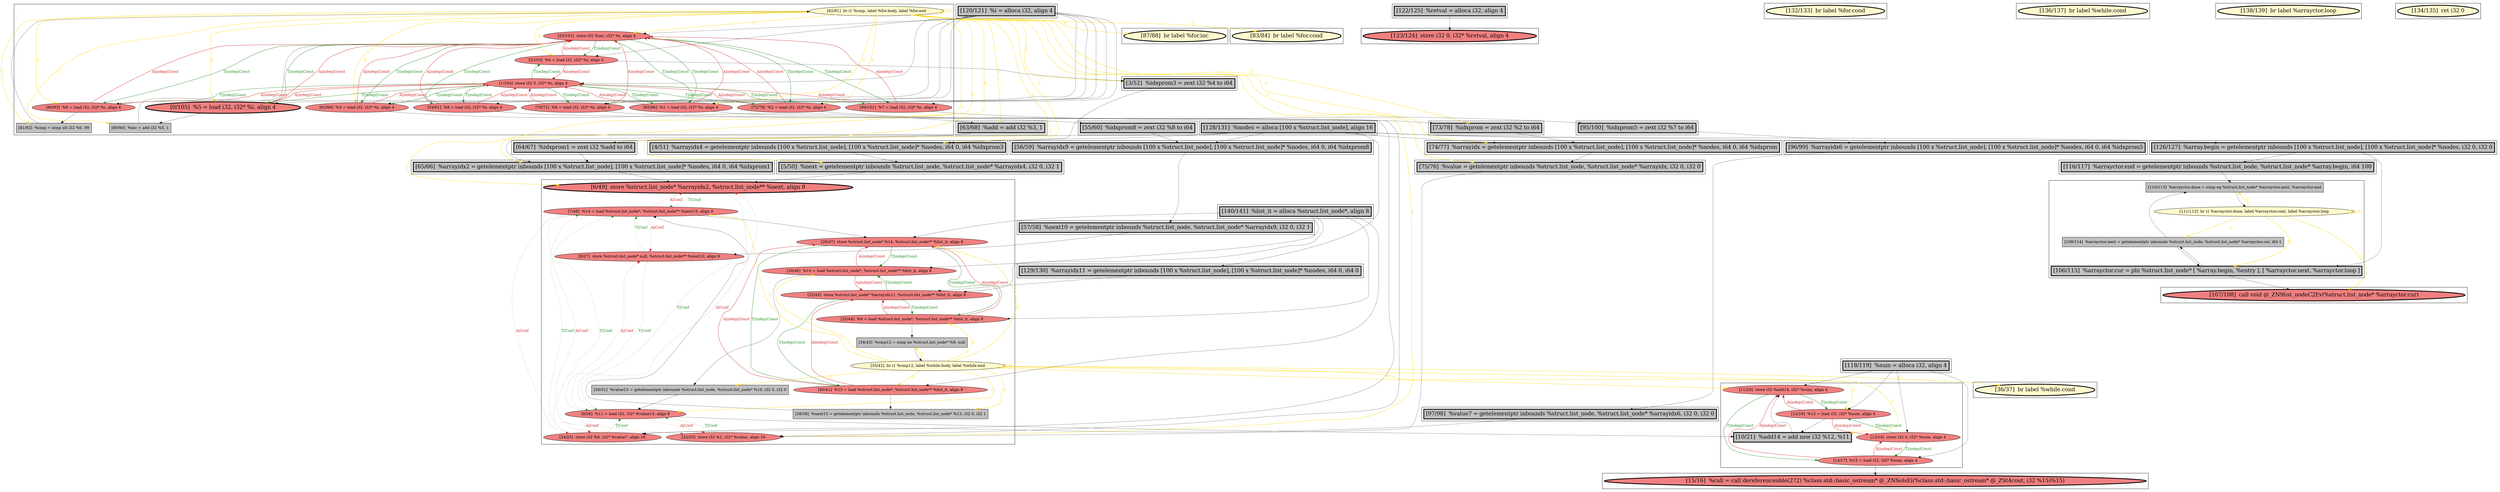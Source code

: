 
digraph G {



node281->node279 [style=solid,color=gold,label="C",penwidth=1.0,fontcolor=gold ]
node281->node273 [style=solid,color=gold,label="C",penwidth=1.0,fontcolor=gold ]
node331->node332 [style=solid,color=black,label="",penwidth=0.5,fontcolor=black ]
node281->node304 [style=solid,color=gold,label="C",penwidth=1.0,fontcolor=gold ]
node281->node325 [style=solid,color=gold,label="C",penwidth=1.0,fontcolor=gold ]
node281->node269 [style=solid,color=gold,label="C",penwidth=1.0,fontcolor=gold ]
node281->node277 [style=solid,color=gold,label="C",penwidth=1.0,fontcolor=gold ]
node272->node279 [style=solid,color=firebrick3,label="A|indep|Const",penwidth=1.0,fontcolor=firebrick3 ]
node294->node300 [style=solid,color=forestgreen,label="T|indep|Const",penwidth=1.0,fontcolor=forestgreen ]
node300->node294 [style=solid,color=firebrick3,label="A|indep|Const",penwidth=1.0,fontcolor=firebrick3 ]
node281->node266 [style=solid,color=gold,label="C",penwidth=1.0,fontcolor=gold ]
node279->node272 [style=solid,color=forestgreen,label="T|indep|Const",penwidth=1.0,fontcolor=forestgreen ]
node328->node330 [style=solid,color=forestgreen,label="T|indep|Const",penwidth=1.0,fontcolor=forestgreen ]
node330->node328 [style=solid,color=firebrick3,label="A|indep|Const",penwidth=1.0,fontcolor=firebrick3 ]
node291->node297 [style=dotted,color=forestgreen,label="T|Conf",penwidth=1.0,fontcolor=forestgreen ]
node297->node291 [style=dotted,color=firebrick3,label="A|Conf",penwidth=1.0,fontcolor=firebrick3 ]
node279->node274 [style=solid,color=forestgreen,label="T|indep|Const",penwidth=1.0,fontcolor=forestgreen ]
node301->node304 [style=dotted,color=firebrick3,label="A|Conf",penwidth=1.0,fontcolor=firebrick3 ]
node281->node313 [style=solid,color=gold,label="C",penwidth=1.0,fontcolor=gold ]
node295->node292 [style=solid,color=gold,label="C",penwidth=1.0,fontcolor=gold ]
node301->node302 [style=dotted,color=firebrick3,label="A|Conf",penwidth=1.0,fontcolor=firebrick3 ]
node281->node291 [style=solid,color=gold,label="C",penwidth=1.0,fontcolor=gold ]
node290->node309 [style=solid,color=black,label="",penwidth=0.5,fontcolor=black ]
node270->node279 [style=solid,color=black,label="",penwidth=0.5,fontcolor=black ]
node267->node289 [style=solid,color=black,label="",penwidth=0.5,fontcolor=black ]
node279->node278 [style=solid,color=forestgreen,label="T|indep|Const",penwidth=1.0,fontcolor=forestgreen ]
node281->node318 [style=solid,color=gold,label="C",penwidth=1.0,fontcolor=gold ]
node310->node312 [style=solid,color=black,label="",penwidth=0.5,fontcolor=black ]
node302->node297 [style=dotted,color=forestgreen,label="T|Conf",penwidth=1.0,fontcolor=forestgreen ]
node269->node325 [style=solid,color=black,label="",penwidth=0.5,fontcolor=black ]
node303->node294 [style=solid,color=firebrick3,label="A|indep|Const",penwidth=1.0,fontcolor=firebrick3 ]
node327->node328 [style=solid,color=firebrick3,label="A|indep|Const",penwidth=1.0,fontcolor=firebrick3 ]
node275->node279 [style=solid,color=firebrick3,label="A|indep|Const",penwidth=1.0,fontcolor=firebrick3 ]
node330->node326 [style=solid,color=firebrick3,label="A|indep|Const",penwidth=1.0,fontcolor=firebrick3 ]
node325->node335 [style=solid,color=black,label="",penwidth=0.5,fontcolor=black ]
node281->node316 [style=solid,color=gold,label="C",penwidth=1.0,fontcolor=gold ]
node270->node273 [style=solid,color=black,label="",penwidth=0.5,fontcolor=black ]
node300->node305 [style=solid,color=black,label="",penwidth=0.5,fontcolor=black ]
node280->node285 [style=solid,color=forestgreen,label="T|indep|Const",penwidth=1.0,fontcolor=forestgreen ]
node270->node275 [style=solid,color=black,label="",penwidth=0.5,fontcolor=black ]
node281->node335 [style=solid,color=gold,label="C",penwidth=1.0,fontcolor=gold ]
node280->node273 [style=solid,color=forestgreen,label="T|indep|Const",penwidth=1.0,fontcolor=forestgreen ]
node295->node296 [style=solid,color=gold,label="C",penwidth=1.0,fontcolor=gold ]
node282->node276 [style=solid,color=black,label="",penwidth=0.5,fontcolor=black ]
node279->node283 [style=solid,color=forestgreen,label="T|indep|Const",penwidth=1.0,fontcolor=forestgreen ]
node281->node283 [style=solid,color=gold,label="C",penwidth=1.0,fontcolor=gold ]
node333->node306 [style=solid,color=black,label="",penwidth=0.5,fontcolor=black ]
node295->node295 [style=solid,color=gold,label="C",penwidth=1.0,fontcolor=gold ]
node318->node319 [style=solid,color=black,label="",penwidth=0.5,fontcolor=black ]
node296->node293 [style=solid,color=forestgreen,label="T|indep|Const",penwidth=1.0,fontcolor=forestgreen ]
node290->node312 [style=solid,color=black,label="",penwidth=0.5,fontcolor=black ]
node332->node332 [style=solid,color=gold,label="C",penwidth=1.0,fontcolor=gold ]
node295->node328 [style=solid,color=gold,label="C",penwidth=1.0,fontcolor=gold ]
node309->node324 [style=solid,color=black,label="",penwidth=0.5,fontcolor=black ]
node312->node314 [style=solid,color=black,label="",penwidth=0.5,fontcolor=black ]
node282->node280 [style=solid,color=firebrick3,label="A|indep|Const",penwidth=1.0,fontcolor=firebrick3 ]
node274->node279 [style=solid,color=firebrick3,label="A|indep|Const",penwidth=1.0,fontcolor=firebrick3 ]
node295->node297 [style=solid,color=gold,label="C",penwidth=1.0,fontcolor=gold ]
node268->node326 [style=solid,color=black,label="",penwidth=0.5,fontcolor=black ]
node279->node275 [style=solid,color=forestgreen,label="T|indep|Const",penwidth=1.0,fontcolor=forestgreen ]
node295->node299 [style=solid,color=gold,label="C",penwidth=1.0,fontcolor=gold ]
node295->node330 [style=solid,color=gold,label="C",penwidth=1.0,fontcolor=gold ]
node280->node277 [style=solid,color=forestgreen,label="T|indep|Const",penwidth=1.0,fontcolor=forestgreen ]
node295->node300 [style=solid,color=gold,label="C",penwidth=1.0,fontcolor=gold ]
node271->node265 [style=solid,color=black,label="",penwidth=0.5,fontcolor=black ]
node270->node283 [style=solid,color=black,label="",penwidth=0.5,fontcolor=black ]
node280->node274 [style=solid,color=forestgreen,label="T|indep|Const",penwidth=1.0,fontcolor=forestgreen ]
node296->node300 [style=solid,color=forestgreen,label="T|indep|Const",penwidth=1.0,fontcolor=forestgreen ]
node270->node285 [style=solid,color=black,label="",penwidth=0.5,fontcolor=black ]
node279->node282 [style=solid,color=forestgreen,label="T|indep|Const",penwidth=1.0,fontcolor=forestgreen ]
node292->node295 [style=solid,color=black,label="",penwidth=0.5,fontcolor=black ]
node281->node285 [style=solid,color=gold,label="C",penwidth=1.0,fontcolor=gold ]
node281->node281 [style=solid,color=gold,label="C",penwidth=1.0,fontcolor=gold ]
node332->node333 [style=solid,color=gold,label="C",penwidth=1.0,fontcolor=gold ]
node295->node293 [style=solid,color=gold,label="C",penwidth=1.0,fontcolor=gold ]
node327->node326 [style=solid,color=firebrick3,label="A|indep|Const",penwidth=1.0,fontcolor=firebrick3 ]
node290->node318 [style=solid,color=black,label="",penwidth=0.5,fontcolor=black ]
node297->node296 [style=solid,color=black,label="",penwidth=0.5,fontcolor=black ]
node295->node320 [style=solid,color=gold,label="C",penwidth=1.0,fontcolor=gold ]
node270->node282 [style=solid,color=black,label="",penwidth=0.5,fontcolor=black ]
node295->node329 [style=solid,color=gold,label="C",penwidth=1.0,fontcolor=gold ]
node274->node280 [style=solid,color=firebrick3,label="A|indep|Const",penwidth=1.0,fontcolor=firebrick3 ]
node270->node277 [style=solid,color=black,label="",penwidth=0.5,fontcolor=black ]
node311->node300 [style=solid,color=black,label="",penwidth=0.5,fontcolor=black ]
node273->node269 [style=solid,color=black,label="",penwidth=0.5,fontcolor=black ]
node283->node280 [style=solid,color=firebrick3,label="A|indep|Const",penwidth=1.0,fontcolor=firebrick3 ]
node280->node283 [style=solid,color=forestgreen,label="T|indep|Const",penwidth=1.0,fontcolor=forestgreen ]
node295->node305 [style=solid,color=gold,label="C",penwidth=1.0,fontcolor=gold ]
node297->node302 [style=dotted,color=firebrick3,label="A|Conf",penwidth=1.0,fontcolor=firebrick3 ]
node334->node333 [style=solid,color=black,label="",penwidth=0.5,fontcolor=black ]
node333->node334 [style=solid,color=black,label="",penwidth=0.5,fontcolor=black ]
node271->node333 [style=solid,color=black,label="",penwidth=0.5,fontcolor=black ]
node273->node280 [style=solid,color=firebrick3,label="A|indep|Const",penwidth=1.0,fontcolor=firebrick3 ]
node321->node313 [style=solid,color=black,label="",penwidth=0.5,fontcolor=black ]
node281->node321 [style=solid,color=gold,label="C",penwidth=1.0,fontcolor=gold ]
node319->node291 [style=solid,color=black,label="",penwidth=0.5,fontcolor=black ]
node281->node319 [style=solid,color=gold,label="C",penwidth=1.0,fontcolor=gold ]
node290->node325 [style=solid,color=black,label="",penwidth=0.5,fontcolor=black ]
node281->node317 [style=solid,color=gold,label="C",penwidth=1.0,fontcolor=gold ]
node275->node291 [style=solid,color=black,label="",penwidth=0.5,fontcolor=black ]
node332->node334 [style=solid,color=gold,label="C",penwidth=1.0,fontcolor=gold ]
node270->node280 [style=solid,color=black,label="",penwidth=0.5,fontcolor=black ]
node295->node301 [style=solid,color=gold,label="C",penwidth=1.0,fontcolor=gold ]
node277->node316 [style=solid,color=black,label="",penwidth=0.5,fontcolor=black ]
node268->node328 [style=solid,color=black,label="",penwidth=0.5,fontcolor=black ]
node275->node280 [style=solid,color=firebrick3,label="A|indep|Const",penwidth=1.0,fontcolor=firebrick3 ]
node311->node293 [style=solid,color=black,label="",penwidth=0.5,fontcolor=black ]
node326->node330 [style=solid,color=forestgreen,label="T|indep|Const",penwidth=1.0,fontcolor=forestgreen ]
node324->node298 [style=solid,color=black,label="",penwidth=0.5,fontcolor=black ]
node268->node327 [style=solid,color=black,label="",penwidth=0.5,fontcolor=black ]
node311->node294 [style=solid,color=black,label="",penwidth=0.5,fontcolor=black ]
node281->node284 [style=solid,color=gold,label="C",penwidth=1.0,fontcolor=gold ]
node284->node281 [style=solid,color=black,label="",penwidth=0.5,fontcolor=black ]
node270->node274 [style=solid,color=black,label="",penwidth=0.5,fontcolor=black ]
node278->node302 [style=solid,color=black,label="",penwidth=0.5,fontcolor=black ]
node326->node327 [style=solid,color=forestgreen,label="T|indep|Const",penwidth=1.0,fontcolor=forestgreen ]
node323->node309 [style=solid,color=black,label="",penwidth=0.5,fontcolor=black ]
node335->node304 [style=solid,color=black,label="",penwidth=0.5,fontcolor=black ]
node270->node278 [style=solid,color=black,label="",penwidth=0.5,fontcolor=black ]
node301->node298 [style=dotted,color=firebrick3,label="A|Conf",penwidth=1.0,fontcolor=firebrick3 ]
node329->node328 [style=solid,color=black,label="",penwidth=0.5,fontcolor=black ]
node290->node287 [style=solid,color=black,label="",penwidth=0.5,fontcolor=black ]
node272->node310 [style=solid,color=black,label="",penwidth=0.5,fontcolor=black ]
node280->node275 [style=solid,color=forestgreen,label="T|indep|Const",penwidth=1.0,fontcolor=forestgreen ]
node276->node279 [style=solid,color=black,label="",penwidth=0.5,fontcolor=black ]
node299->node297 [style=solid,color=black,label="",penwidth=0.5,fontcolor=black ]
node296->node303 [style=solid,color=forestgreen,label="T|indep|Const",penwidth=1.0,fontcolor=forestgreen ]
node303->node299 [style=solid,color=black,label="",penwidth=0.5,fontcolor=black ]
node327->node322 [style=solid,color=black,label="",penwidth=0.5,fontcolor=black ]
node268->node330 [style=solid,color=black,label="",penwidth=0.5,fontcolor=black ]
node281->node315 [style=solid,color=gold,label="C",penwidth=1.0,fontcolor=gold ]
node314->node302 [style=solid,color=black,label="",penwidth=0.5,fontcolor=black ]
node301->node329 [style=solid,color=black,label="",penwidth=0.5,fontcolor=black ]
node277->node279 [style=solid,color=firebrick3,label="A|indep|Const",penwidth=1.0,fontcolor=firebrick3 ]
node281->node282 [style=solid,color=gold,label="C",penwidth=1.0,fontcolor=gold ]
node279->node277 [style=solid,color=forestgreen,label="T|indep|Const",penwidth=1.0,fontcolor=forestgreen ]
node277->node280 [style=solid,color=firebrick3,label="A|indep|Const",penwidth=1.0,fontcolor=firebrick3 ]
node287->node294 [style=solid,color=black,label="",penwidth=0.5,fontcolor=black ]
node295->node303 [style=solid,color=gold,label="C",penwidth=1.0,fontcolor=gold ]
node274->node323 [style=solid,color=black,label="",penwidth=0.5,fontcolor=black ]
node305->node301 [style=solid,color=black,label="",penwidth=0.5,fontcolor=black ]
node298->node301 [style=dotted,color=forestgreen,label="T|Conf",penwidth=1.0,fontcolor=forestgreen ]
node301->node291 [style=dotted,color=firebrick3,label="A|Conf",penwidth=1.0,fontcolor=firebrick3 ]
node272->node280 [style=solid,color=firebrick3,label="A|indep|Const",penwidth=1.0,fontcolor=firebrick3 ]
node280->node272 [style=solid,color=forestgreen,label="T|indep|Const",penwidth=1.0,fontcolor=forestgreen ]
node280->node278 [style=solid,color=forestgreen,label="T|indep|Const",penwidth=1.0,fontcolor=forestgreen ]
node278->node280 [style=solid,color=firebrick3,label="A|indep|Const",penwidth=1.0,fontcolor=firebrick3 ]
node334->node331 [style=solid,color=black,label="",penwidth=0.5,fontcolor=black ]
node293->node296 [style=solid,color=firebrick3,label="A|indep|Const",penwidth=1.0,fontcolor=firebrick3 ]
node330->node329 [style=solid,color=black,label="",penwidth=0.5,fontcolor=black ]
node283->node266 [style=solid,color=black,label="",penwidth=0.5,fontcolor=black ]
node316->node318 [style=solid,color=black,label="",penwidth=0.5,fontcolor=black ]
node328->node327 [style=solid,color=forestgreen,label="T|indep|Const",penwidth=1.0,fontcolor=forestgreen ]
node332->node306 [style=solid,color=gold,label="C",penwidth=1.0,fontcolor=gold ]
node282->node279 [style=solid,color=firebrick3,label="A|indep|Const",penwidth=1.0,fontcolor=firebrick3 ]
node300->node296 [style=solid,color=firebrick3,label="A|indep|Const",penwidth=1.0,fontcolor=firebrick3 ]
node265->node331 [style=solid,color=black,label="",penwidth=0.5,fontcolor=black ]
node280->node282 [style=solid,color=forestgreen,label="T|indep|Const",penwidth=1.0,fontcolor=forestgreen ]
node304->node301 [style=dotted,color=forestgreen,label="T|Conf",penwidth=1.0,fontcolor=forestgreen ]
node294->node303 [style=solid,color=forestgreen,label="T|indep|Const",penwidth=1.0,fontcolor=forestgreen ]
node285->node284 [style=solid,color=black,label="",penwidth=0.5,fontcolor=black ]
node291->node301 [style=dotted,color=forestgreen,label="T|Conf",penwidth=1.0,fontcolor=forestgreen ]
node279->node273 [style=solid,color=forestgreen,label="T|indep|Const",penwidth=1.0,fontcolor=forestgreen ]
node281->node275 [style=solid,color=gold,label="C",penwidth=1.0,fontcolor=gold ]
node273->node279 [style=solid,color=firebrick3,label="A|indep|Const",penwidth=1.0,fontcolor=firebrick3 ]
node270->node272 [style=solid,color=black,label="",penwidth=0.5,fontcolor=black ]
node303->node296 [style=solid,color=firebrick3,label="A|indep|Const",penwidth=1.0,fontcolor=firebrick3 ]
node293->node294 [style=solid,color=firebrick3,label="A|indep|Const",penwidth=1.0,fontcolor=firebrick3 ]
node290->node313 [style=solid,color=black,label="",penwidth=0.5,fontcolor=black ]
node294->node293 [style=solid,color=forestgreen,label="T|indep|Const",penwidth=1.0,fontcolor=forestgreen ]
node297->node298 [style=dotted,color=firebrick3,label="A|Conf",penwidth=1.0,fontcolor=firebrick3 ]
node298->node297 [style=dotted,color=forestgreen,label="T|Conf",penwidth=1.0,fontcolor=forestgreen ]
node281->node276 [style=solid,color=gold,label="C",penwidth=1.0,fontcolor=gold ]
node297->node304 [style=dotted,color=firebrick3,label="A|Conf",penwidth=1.0,fontcolor=firebrick3 ]
node304->node297 [style=dotted,color=forestgreen,label="T|Conf",penwidth=1.0,fontcolor=forestgreen ]
node285->node279 [style=solid,color=firebrick3,label="A|indep|Const",penwidth=1.0,fontcolor=firebrick3 ]
node302->node301 [style=dotted,color=forestgreen,label="T|Conf",penwidth=1.0,fontcolor=forestgreen ]
node293->node292 [style=solid,color=black,label="",penwidth=0.5,fontcolor=black ]
node279->node285 [style=solid,color=forestgreen,label="T|indep|Const",penwidth=1.0,fontcolor=forestgreen ]
node290->node271 [style=solid,color=black,label="",penwidth=0.5,fontcolor=black ]
node311->node296 [style=solid,color=black,label="",penwidth=0.5,fontcolor=black ]
node278->node279 [style=solid,color=firebrick3,label="A|indep|Const",penwidth=1.0,fontcolor=firebrick3 ]
node266->node321 [style=solid,color=black,label="",penwidth=0.5,fontcolor=black ]
node311->node303 [style=solid,color=black,label="",penwidth=0.5,fontcolor=black ]
node332->node331 [style=solid,color=gold,label="C",penwidth=1.0,fontcolor=gold ]
node313->node304 [style=solid,color=black,label="",penwidth=0.5,fontcolor=black ]
node283->node279 [style=solid,color=firebrick3,label="A|indep|Const",penwidth=1.0,fontcolor=firebrick3 ]
node285->node280 [style=solid,color=firebrick3,label="A|indep|Const",penwidth=1.0,fontcolor=firebrick3 ]


subgraph cluster36 {


node335 [penwidth=3.0,fontsize=20,fillcolor=grey,label="[5/50]  %next = getelementptr inbounds %struct.list_node, %struct.list_node* %arrayidx4, i32 0, i32 1",shape=rectangle,style=filled ]



}

subgraph cluster15 {


node307 [penwidth=3.0,fontsize=20,fillcolor=lemonchiffon,label="[132/133]  br label %for.cond",shape=ellipse,style=filled ]



}

subgraph cluster35 {


node334 [fillcolor=grey,label="[109/114]  %arrayctor.next = getelementptr inbounds %struct.list_node, %struct.list_node* %arrayctor.cur, i64 1",shape=rectangle,style=filled ]
node331 [fillcolor=grey,label="[110/113]  %arrayctor.done = icmp eq %struct.list_node* %arrayctor.next, %arrayctor.end",shape=rectangle,style=filled ]
node333 [penwidth=3.0,fontsize=20,fillcolor=grey,label="[106/115]  %arrayctor.cur = phi %struct.list_node* [ %array.begin, %entry ], [ %arrayctor.next, %arrayctor.loop ]",shape=rectangle,style=filled ]
node332 [fillcolor=lemonchiffon,label="[111/112]  br i1 %arrayctor.done, label %arrayctor.cont, label %arrayctor.loop",shape=ellipse,style=filled ]



}

subgraph cluster11 {


node289 [penwidth=3.0,fontsize=20,fillcolor=lightcoral,label="[123/124]  store i32 0, i32* %retval, align 4",shape=ellipse,style=filled ]



}

subgraph cluster19 {


node311 [penwidth=3.0,fontsize=20,fillcolor=grey,label="[140/141]  %list_it = alloca %struct.list_node*, align 8",shape=rectangle,style=filled ]



}

subgraph cluster9 {


node287 [penwidth=3.0,fontsize=20,fillcolor=grey,label="[129/130]  %arrayidx11 = getelementptr inbounds [100 x %struct.list_node], [100 x %struct.list_node]* %nodes, i64 0, i64 0",shape=rectangle,style=filled ]



}

subgraph cluster8 {


node286 [penwidth=3.0,fontsize=20,fillcolor=lemonchiffon,label="[136/137]  br label %while.cond",shape=ellipse,style=filled ]



}

subgraph cluster10 {


node288 [penwidth=3.0,fontsize=20,fillcolor=lemonchiffon,label="[138/139]  br label %arrayctor.loop",shape=ellipse,style=filled ]



}

subgraph cluster23 {


node315 [penwidth=3.0,fontsize=20,fillcolor=lemonchiffon,label="[83/84]  br label %for.cond",shape=ellipse,style=filled ]



}

subgraph cluster7 {


node283 [fillcolor=lightcoral,label="[62/69]  %3 = load i32, i32* %i, align 4",shape=ellipse,style=filled ]
node282 [penwidth=3.0,fontsize=20,fillcolor=lightcoral,label="[0/105]  %5 = load i32, i32* %i, align 4",shape=ellipse,style=filled ]
node280 [fillcolor=lightcoral,label="[1/104]  store i32 0, i32* %i, align 4",shape=ellipse,style=filled ]
node281 [fillcolor=lemonchiffon,label="[82/91]  br i1 %cmp, label %for.body, label %for.end",shape=ellipse,style=filled ]
node278 [fillcolor=lightcoral,label="[70/71]  %6 = load i32, i32* %i, align 4",shape=ellipse,style=filled ]
node273 [fillcolor=lightcoral,label="[2/103]  %4 = load i32, i32* %i, align 4",shape=ellipse,style=filled ]
node284 [fillcolor=grey,label="[81/92]  %cmp = icmp ult i32 %0, 99",shape=rectangle,style=filled ]
node279 [fillcolor=lightcoral,label="[53/102]  store i32 %inc, i32* %i, align 4",shape=ellipse,style=filled ]
node275 [fillcolor=lightcoral,label="[85/86]  %1 = load i32, i32* %i, align 4",shape=ellipse,style=filled ]
node277 [fillcolor=lightcoral,label="[72/79]  %2 = load i32, i32* %i, align 4",shape=ellipse,style=filled ]
node272 [fillcolor=lightcoral,label="[94/101]  %7 = load i32, i32* %i, align 4",shape=ellipse,style=filled ]
node274 [fillcolor=lightcoral,label="[54/61]  %8 = load i32, i32* %i, align 4",shape=ellipse,style=filled ]
node285 [fillcolor=lightcoral,label="[80/93]  %0 = load i32, i32* %i, align 4",shape=ellipse,style=filled ]
node276 [fillcolor=grey,label="[89/90]  %inc = add i32 %5, 1",shape=rectangle,style=filled ]



}

subgraph cluster14 {


node306 [penwidth=3.0,fontsize=20,fillcolor=lightcoral,label="[107/108]  call void @_ZN9list_nodeC2Ev(%struct.list_node* %arrayctor.cur)",shape=ellipse,style=filled ]



}

subgraph cluster6 {


node271 [penwidth=3.0,fontsize=20,fillcolor=grey,label="[126/127]  %array.begin = getelementptr inbounds [100 x %struct.list_node], [100 x %struct.list_node]* %nodes, i32 0, i32 0",shape=rectangle,style=filled ]



}

subgraph cluster30 {


node322 [penwidth=3.0,fontsize=20,fillcolor=lightcoral,label="[15/16]  %call = call dereferenceable(272) %class.std::basic_ostream* @_ZNSolsEi(%class.std::basic_ostream* @_ZSt4cout, i32 %15)%15)",shape=ellipse,style=filled ]



}

subgraph cluster31 {


node323 [penwidth=3.0,fontsize=20,fillcolor=grey,label="[55/60]  %idxprom8 = zext i32 %8 to i64",shape=rectangle,style=filled ]



}

subgraph cluster0 {


node265 [penwidth=3.0,fontsize=20,fillcolor=grey,label="[116/117]  %arrayctor.end = getelementptr inbounds %struct.list_node, %struct.list_node* %array.begin, i64 100",shape=rectangle,style=filled ]



}

subgraph cluster13 {


node305 [fillcolor=grey,label="[30/31]  %value13 = getelementptr inbounds %struct.list_node, %struct.list_node* %10, i32 0, i32 0",shape=rectangle,style=filled ]
node304 [penwidth=3.0,fontsize=20,fillcolor=lightcoral,label="[6/49]  store %struct.list_node* %arrayidx2, %struct.list_node** %next, align 8",shape=ellipse,style=filled ]
node300 [fillcolor=lightcoral,label="[29/46]  %10 = load %struct.list_node*, %struct.list_node** %list_it, align 8",shape=ellipse,style=filled ]
node302 [fillcolor=lightcoral,label="[24/25]  store i32 %6, i32* %value7, align 16",shape=ellipse,style=filled ]
node301 [fillcolor=lightcoral,label="[9/26]  %11 = load i32, i32* %value13, align 8",shape=ellipse,style=filled ]
node299 [fillcolor=grey,label="[38/39]  %next15 = getelementptr inbounds %struct.list_node, %struct.list_node* %13, i32 0, i32 1",shape=rectangle,style=filled ]
node297 [fillcolor=lightcoral,label="[7/48]  %14 = load %struct.list_node*, %struct.list_node** %next15, align 8",shape=ellipse,style=filled ]
node303 [fillcolor=lightcoral,label="[40/41]  %13 = load %struct.list_node*, %struct.list_node** %list_it, align 8",shape=ellipse,style=filled ]
node292 [fillcolor=grey,label="[34/43]  %cmp12 = icmp ne %struct.list_node* %9, null",shape=rectangle,style=filled ]
node293 [fillcolor=lightcoral,label="[33/44]  %9 = load %struct.list_node*, %struct.list_node** %list_it, align 8",shape=ellipse,style=filled ]
node295 [fillcolor=lemonchiffon,label="[35/42]  br i1 %cmp12, label %while.body, label %while.end",shape=ellipse,style=filled ]
node298 [fillcolor=lightcoral,label="[8/27]  store %struct.list_node* null, %struct.list_node** %next10, align 8",shape=ellipse,style=filled ]
node291 [fillcolor=lightcoral,label="[22/23]  store i32 %1, i32* %value, align 16",shape=ellipse,style=filled ]
node294 [fillcolor=lightcoral,label="[32/45]  store %struct.list_node* %arrayidx11, %struct.list_node** %list_it, align 8",shape=ellipse,style=filled ]
node296 [fillcolor=lightcoral,label="[28/47]  store %struct.list_node* %14, %struct.list_node** %list_it, align 8",shape=ellipse,style=filled ]



}

subgraph cluster5 {


node270 [penwidth=3.0,fontsize=20,fillcolor=grey,label="[120/121]  %i = alloca i32, align 4",shape=rectangle,style=filled ]



}

subgraph cluster1 {


node266 [penwidth=3.0,fontsize=20,fillcolor=grey,label="[63/68]  %add = add i32 %3, 1",shape=rectangle,style=filled ]



}

subgraph cluster32 {


node324 [penwidth=3.0,fontsize=20,fillcolor=grey,label="[57/58]  %next10 = getelementptr inbounds %struct.list_node, %struct.list_node* %arrayidx9, i32 0, i32 1",shape=rectangle,style=filled ]



}

subgraph cluster3 {


node268 [penwidth=3.0,fontsize=20,fillcolor=grey,label="[118/119]  %sum = alloca i32, align 4",shape=rectangle,style=filled ]



}

subgraph cluster4 {


node269 [penwidth=3.0,fontsize=20,fillcolor=grey,label="[3/52]  %idxprom3 = zext i32 %4 to i64",shape=rectangle,style=filled ]



}

subgraph cluster17 {


node309 [penwidth=3.0,fontsize=20,fillcolor=grey,label="[56/59]  %arrayidx9 = getelementptr inbounds [100 x %struct.list_node], [100 x %struct.list_node]* %nodes, i64 0, i64 %idxprom8",shape=rectangle,style=filled ]



}

subgraph cluster16 {


node308 [penwidth=3.0,fontsize=20,fillcolor=lemonchiffon,label="[134/135]  ret i32 0",shape=ellipse,style=filled ]



}

subgraph cluster2 {


node267 [penwidth=3.0,fontsize=20,fillcolor=grey,label="[122/125]  %retval = alloca i32, align 4",shape=rectangle,style=filled ]



}

subgraph cluster34 {


node329 [penwidth=3.0,fontsize=20,fillcolor=grey,label="[10/21]  %add14 = add nsw i32 %12, %11",shape=rectangle,style=filled ]
node328 [fillcolor=lightcoral,label="[11/20]  store i32 %add14, i32* %sum, align 4",shape=ellipse,style=filled ]
node330 [fillcolor=lightcoral,label="[12/19]  %12 = load i32, i32* %sum, align 4",shape=ellipse,style=filled ]
node326 [fillcolor=lightcoral,label="[13/18]  store i32 0, i32* %sum, align 4",shape=ellipse,style=filled ]
node327 [fillcolor=lightcoral,label="[14/17]  %15 = load i32, i32* %sum, align 4",shape=ellipse,style=filled ]



}

subgraph cluster22 {


node314 [penwidth=3.0,fontsize=20,fillcolor=grey,label="[97/98]  %value7 = getelementptr inbounds %struct.list_node, %struct.list_node* %arrayidx6, i32 0, i32 0",shape=rectangle,style=filled ]



}

subgraph cluster25 {


node317 [penwidth=3.0,fontsize=20,fillcolor=lemonchiffon,label="[87/88]  br label %for.inc",shape=ellipse,style=filled ]



}

subgraph cluster18 {


node310 [penwidth=3.0,fontsize=20,fillcolor=grey,label="[95/100]  %idxprom5 = zext i32 %7 to i64",shape=rectangle,style=filled ]



}

subgraph cluster29 {


node321 [penwidth=3.0,fontsize=20,fillcolor=grey,label="[64/67]  %idxprom1 = zext i32 %add to i64",shape=rectangle,style=filled ]



}

subgraph cluster20 {


node312 [penwidth=3.0,fontsize=20,fillcolor=grey,label="[96/99]  %arrayidx6 = getelementptr inbounds [100 x %struct.list_node], [100 x %struct.list_node]* %nodes, i64 0, i64 %idxprom5",shape=rectangle,style=filled ]



}

subgraph cluster26 {


node318 [penwidth=3.0,fontsize=20,fillcolor=grey,label="[74/77]  %arrayidx = getelementptr inbounds [100 x %struct.list_node], [100 x %struct.list_node]* %nodes, i64 0, i64 %idxprom",shape=rectangle,style=filled ]



}

subgraph cluster24 {


node316 [penwidth=3.0,fontsize=20,fillcolor=grey,label="[73/78]  %idxprom = zext i32 %2 to i64",shape=rectangle,style=filled ]



}

subgraph cluster28 {


node320 [penwidth=3.0,fontsize=20,fillcolor=lemonchiffon,label="[36/37]  br label %while.cond",shape=ellipse,style=filled ]



}

subgraph cluster27 {


node319 [penwidth=3.0,fontsize=20,fillcolor=grey,label="[75/76]  %value = getelementptr inbounds %struct.list_node, %struct.list_node* %arrayidx, i32 0, i32 0",shape=rectangle,style=filled ]



}

subgraph cluster21 {


node313 [penwidth=3.0,fontsize=20,fillcolor=grey,label="[65/66]  %arrayidx2 = getelementptr inbounds [100 x %struct.list_node], [100 x %struct.list_node]* %nodes, i64 0, i64 %idxprom1",shape=rectangle,style=filled ]



}

subgraph cluster12 {


node290 [penwidth=3.0,fontsize=20,fillcolor=grey,label="[128/131]  %nodes = alloca [100 x %struct.list_node], align 16",shape=rectangle,style=filled ]



}

subgraph cluster33 {


node325 [penwidth=3.0,fontsize=20,fillcolor=grey,label="[4/51]  %arrayidx4 = getelementptr inbounds [100 x %struct.list_node], [100 x %struct.list_node]* %nodes, i64 0, i64 %idxprom3",shape=rectangle,style=filled ]



}

}
